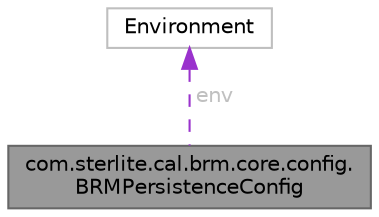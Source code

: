 digraph "com.sterlite.cal.brm.core.config.BRMPersistenceConfig"
{
 // LATEX_PDF_SIZE
  bgcolor="transparent";
  edge [fontname=Helvetica,fontsize=10,labelfontname=Helvetica,labelfontsize=10];
  node [fontname=Helvetica,fontsize=10,shape=box,height=0.2,width=0.4];
  Node1 [id="Node000001",label="com.sterlite.cal.brm.core.config.\lBRMPersistenceConfig",height=0.2,width=0.4,color="gray40", fillcolor="grey60", style="filled", fontcolor="black",tooltip=" "];
  Node2 -> Node1 [id="edge1_Node000001_Node000002",dir="back",color="darkorchid3",style="dashed",tooltip=" ",label=" env",fontcolor="grey" ];
  Node2 [id="Node000002",label="Environment",height=0.2,width=0.4,color="grey75", fillcolor="white", style="filled",tooltip=" "];
}
